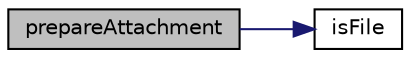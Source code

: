 digraph "prepareAttachment"
{
  edge [fontname="Helvetica",fontsize="10",labelfontname="Helvetica",labelfontsize="10"];
  node [fontname="Helvetica",fontsize="10",shape=record];
  rankdir="LR";
  Node24 [label="prepareAttachment",height=0.2,width=0.4,color="black", fillcolor="grey75", style="filled", fontcolor="black"];
  Node24 -> Node25 [color="midnightblue",fontsize="10",style="solid",fontname="Helvetica"];
  Node25 [label="isFile",height=0.2,width=0.4,color="black", fillcolor="white", style="filled",URL="$class_zest_1_1_mail_1_1_mail.html#a746fee70ac0f3dcd5543ff033dabbc97"];
}
